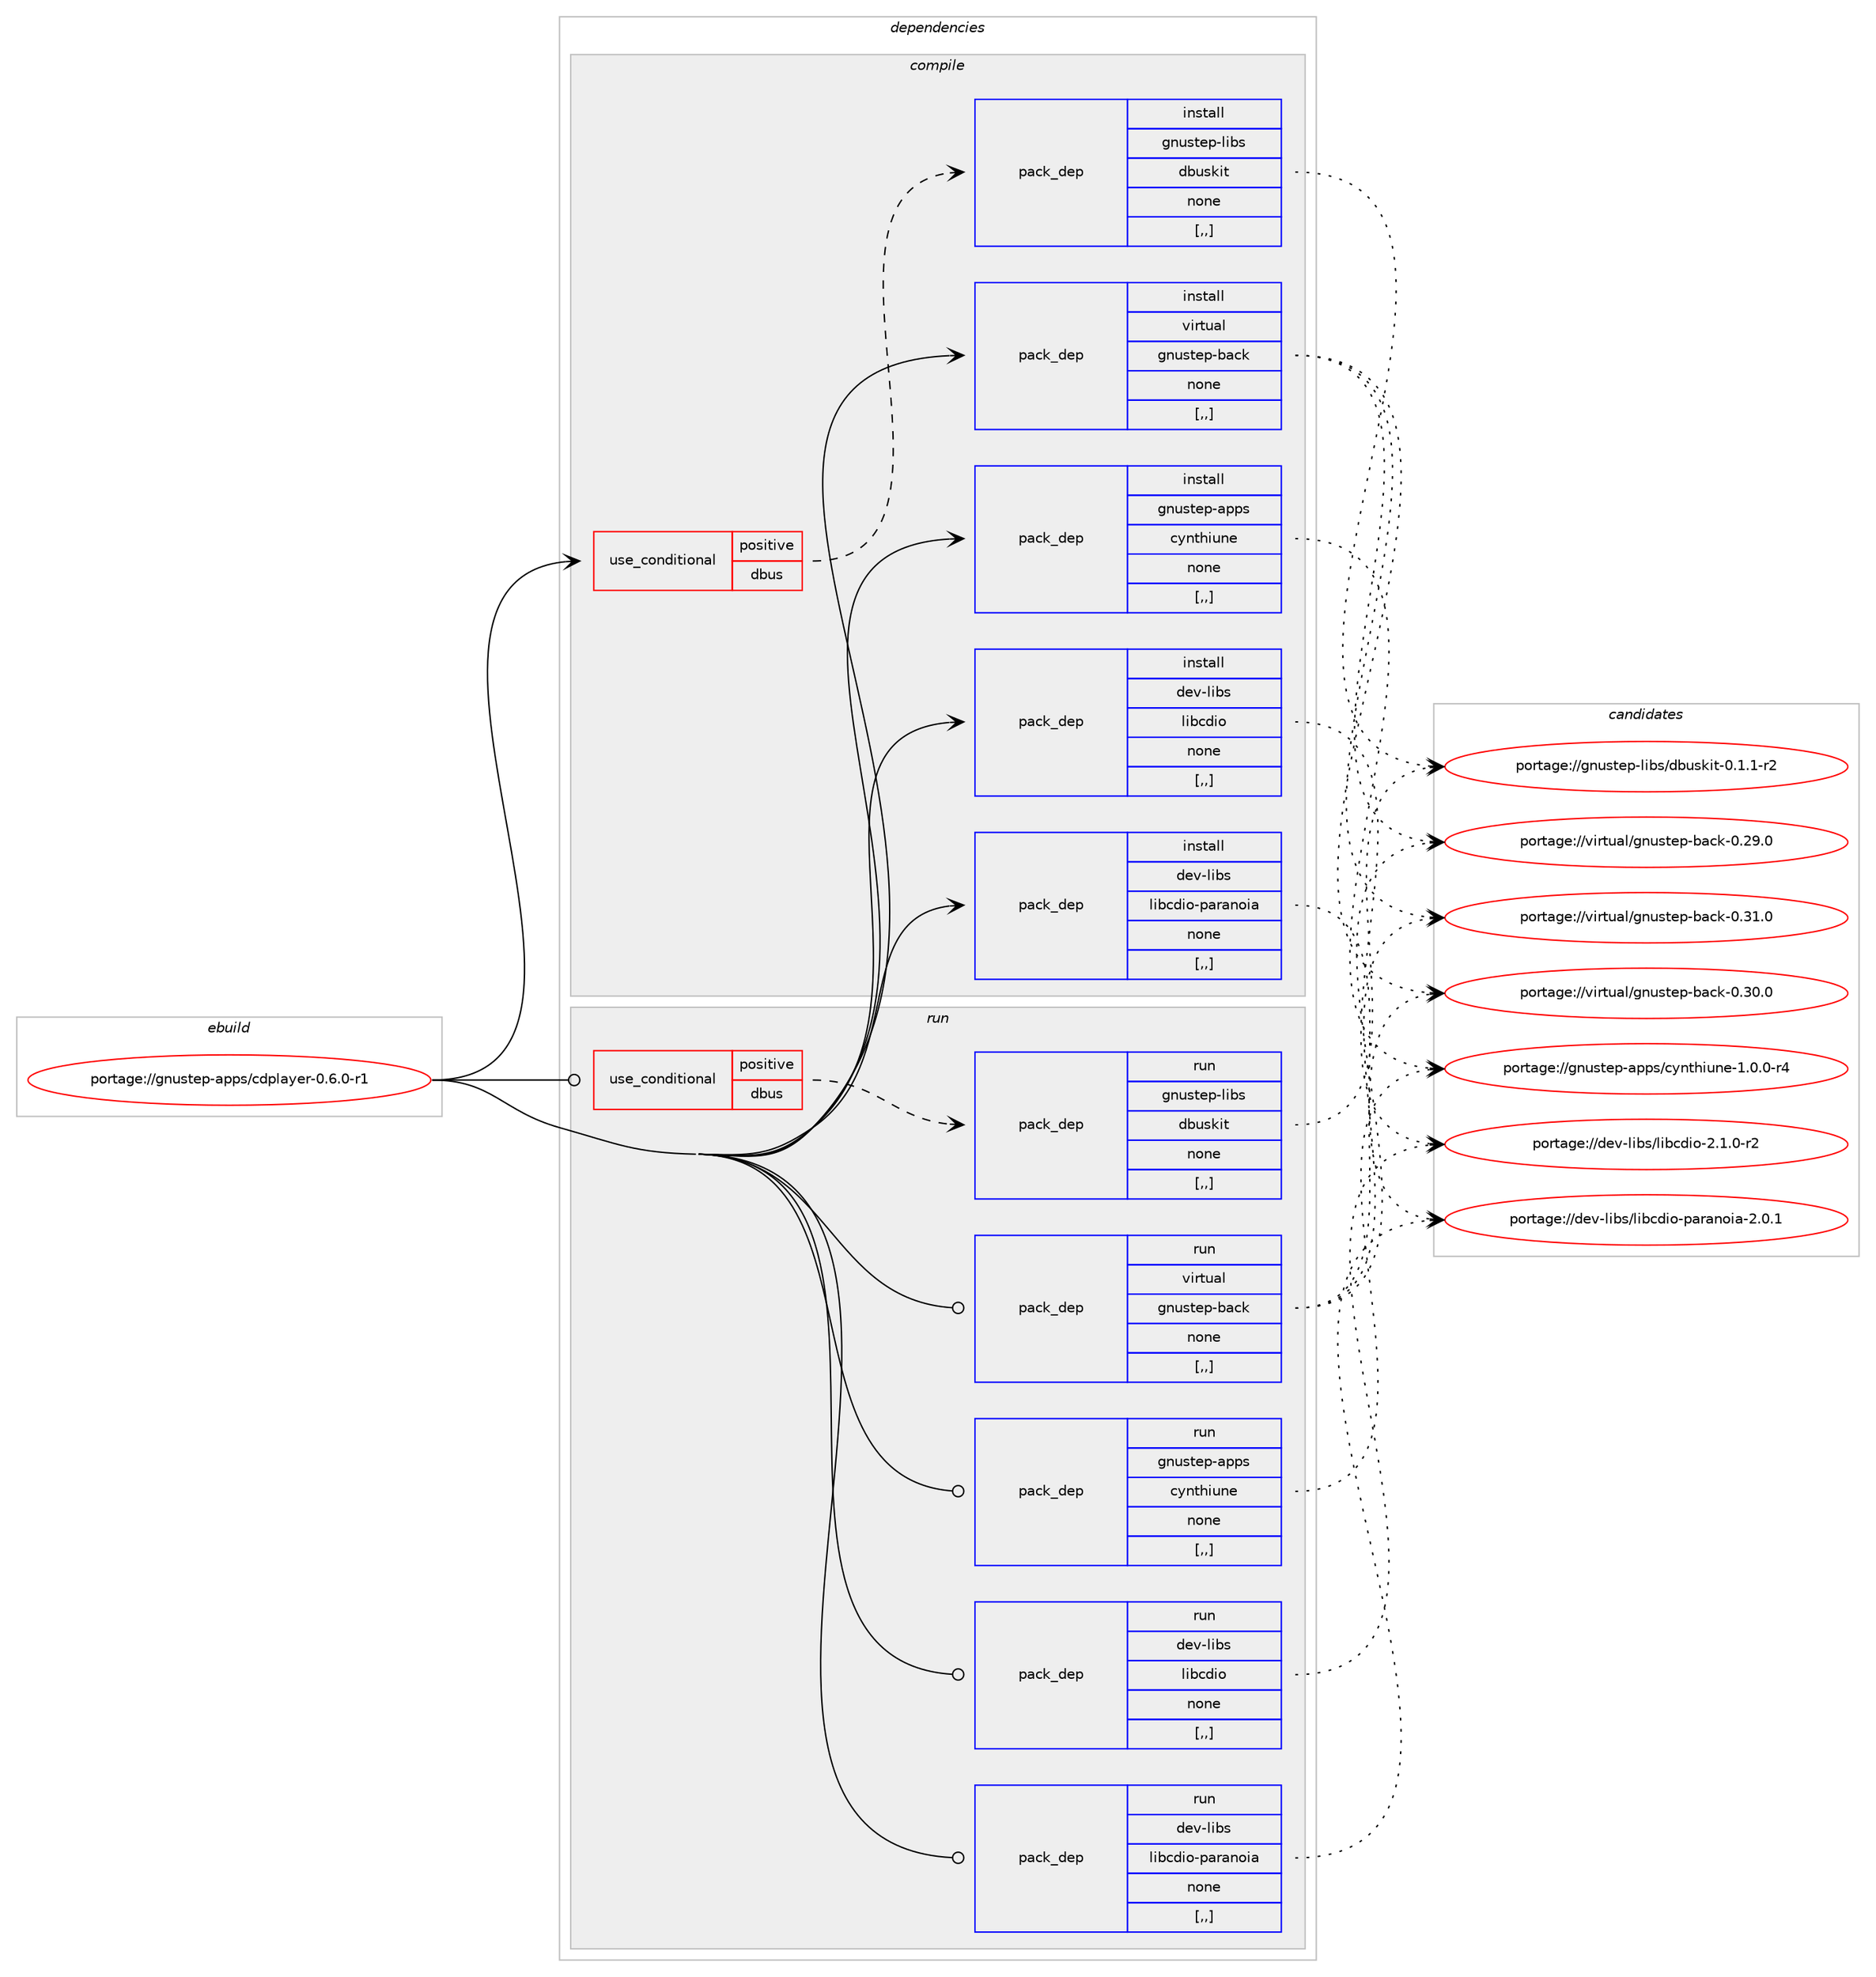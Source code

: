 digraph prolog {

# *************
# Graph options
# *************

newrank=true;
concentrate=true;
compound=true;
graph [rankdir=LR,fontname=Helvetica,fontsize=10,ranksep=1.5];#, ranksep=2.5, nodesep=0.2];
edge  [arrowhead=vee];
node  [fontname=Helvetica,fontsize=10];

# **********
# The ebuild
# **********

subgraph cluster_leftcol {
color=gray;
label=<<i>ebuild</i>>;
id [label="portage://gnustep-apps/cdplayer-0.6.0-r1", color=red, width=4, href="../gnustep-apps/cdplayer-0.6.0-r1.svg"];
}

# ****************
# The dependencies
# ****************

subgraph cluster_midcol {
color=gray;
label=<<i>dependencies</i>>;
subgraph cluster_compile {
fillcolor="#eeeeee";
style=filled;
label=<<i>compile</i>>;
subgraph cond65966 {
dependency241183 [label=<<TABLE BORDER="0" CELLBORDER="1" CELLSPACING="0" CELLPADDING="4"><TR><TD ROWSPAN="3" CELLPADDING="10">use_conditional</TD></TR><TR><TD>positive</TD></TR><TR><TD>dbus</TD></TR></TABLE>>, shape=none, color=red];
subgraph pack173677 {
dependency241184 [label=<<TABLE BORDER="0" CELLBORDER="1" CELLSPACING="0" CELLPADDING="4" WIDTH="220"><TR><TD ROWSPAN="6" CELLPADDING="30">pack_dep</TD></TR><TR><TD WIDTH="110">install</TD></TR><TR><TD>gnustep-libs</TD></TR><TR><TD>dbuskit</TD></TR><TR><TD>none</TD></TR><TR><TD>[,,]</TD></TR></TABLE>>, shape=none, color=blue];
}
dependency241183:e -> dependency241184:w [weight=20,style="dashed",arrowhead="vee"];
}
id:e -> dependency241183:w [weight=20,style="solid",arrowhead="vee"];
subgraph pack173678 {
dependency241185 [label=<<TABLE BORDER="0" CELLBORDER="1" CELLSPACING="0" CELLPADDING="4" WIDTH="220"><TR><TD ROWSPAN="6" CELLPADDING="30">pack_dep</TD></TR><TR><TD WIDTH="110">install</TD></TR><TR><TD>dev-libs</TD></TR><TR><TD>libcdio</TD></TR><TR><TD>none</TD></TR><TR><TD>[,,]</TD></TR></TABLE>>, shape=none, color=blue];
}
id:e -> dependency241185:w [weight=20,style="solid",arrowhead="vee"];
subgraph pack173679 {
dependency241186 [label=<<TABLE BORDER="0" CELLBORDER="1" CELLSPACING="0" CELLPADDING="4" WIDTH="220"><TR><TD ROWSPAN="6" CELLPADDING="30">pack_dep</TD></TR><TR><TD WIDTH="110">install</TD></TR><TR><TD>dev-libs</TD></TR><TR><TD>libcdio-paranoia</TD></TR><TR><TD>none</TD></TR><TR><TD>[,,]</TD></TR></TABLE>>, shape=none, color=blue];
}
id:e -> dependency241186:w [weight=20,style="solid",arrowhead="vee"];
subgraph pack173680 {
dependency241187 [label=<<TABLE BORDER="0" CELLBORDER="1" CELLSPACING="0" CELLPADDING="4" WIDTH="220"><TR><TD ROWSPAN="6" CELLPADDING="30">pack_dep</TD></TR><TR><TD WIDTH="110">install</TD></TR><TR><TD>gnustep-apps</TD></TR><TR><TD>cynthiune</TD></TR><TR><TD>none</TD></TR><TR><TD>[,,]</TD></TR></TABLE>>, shape=none, color=blue];
}
id:e -> dependency241187:w [weight=20,style="solid",arrowhead="vee"];
subgraph pack173681 {
dependency241188 [label=<<TABLE BORDER="0" CELLBORDER="1" CELLSPACING="0" CELLPADDING="4" WIDTH="220"><TR><TD ROWSPAN="6" CELLPADDING="30">pack_dep</TD></TR><TR><TD WIDTH="110">install</TD></TR><TR><TD>virtual</TD></TR><TR><TD>gnustep-back</TD></TR><TR><TD>none</TD></TR><TR><TD>[,,]</TD></TR></TABLE>>, shape=none, color=blue];
}
id:e -> dependency241188:w [weight=20,style="solid",arrowhead="vee"];
}
subgraph cluster_compileandrun {
fillcolor="#eeeeee";
style=filled;
label=<<i>compile and run</i>>;
}
subgraph cluster_run {
fillcolor="#eeeeee";
style=filled;
label=<<i>run</i>>;
subgraph cond65967 {
dependency241189 [label=<<TABLE BORDER="0" CELLBORDER="1" CELLSPACING="0" CELLPADDING="4"><TR><TD ROWSPAN="3" CELLPADDING="10">use_conditional</TD></TR><TR><TD>positive</TD></TR><TR><TD>dbus</TD></TR></TABLE>>, shape=none, color=red];
subgraph pack173682 {
dependency241190 [label=<<TABLE BORDER="0" CELLBORDER="1" CELLSPACING="0" CELLPADDING="4" WIDTH="220"><TR><TD ROWSPAN="6" CELLPADDING="30">pack_dep</TD></TR><TR><TD WIDTH="110">run</TD></TR><TR><TD>gnustep-libs</TD></TR><TR><TD>dbuskit</TD></TR><TR><TD>none</TD></TR><TR><TD>[,,]</TD></TR></TABLE>>, shape=none, color=blue];
}
dependency241189:e -> dependency241190:w [weight=20,style="dashed",arrowhead="vee"];
}
id:e -> dependency241189:w [weight=20,style="solid",arrowhead="odot"];
subgraph pack173683 {
dependency241191 [label=<<TABLE BORDER="0" CELLBORDER="1" CELLSPACING="0" CELLPADDING="4" WIDTH="220"><TR><TD ROWSPAN="6" CELLPADDING="30">pack_dep</TD></TR><TR><TD WIDTH="110">run</TD></TR><TR><TD>dev-libs</TD></TR><TR><TD>libcdio</TD></TR><TR><TD>none</TD></TR><TR><TD>[,,]</TD></TR></TABLE>>, shape=none, color=blue];
}
id:e -> dependency241191:w [weight=20,style="solid",arrowhead="odot"];
subgraph pack173684 {
dependency241192 [label=<<TABLE BORDER="0" CELLBORDER="1" CELLSPACING="0" CELLPADDING="4" WIDTH="220"><TR><TD ROWSPAN="6" CELLPADDING="30">pack_dep</TD></TR><TR><TD WIDTH="110">run</TD></TR><TR><TD>dev-libs</TD></TR><TR><TD>libcdio-paranoia</TD></TR><TR><TD>none</TD></TR><TR><TD>[,,]</TD></TR></TABLE>>, shape=none, color=blue];
}
id:e -> dependency241192:w [weight=20,style="solid",arrowhead="odot"];
subgraph pack173685 {
dependency241193 [label=<<TABLE BORDER="0" CELLBORDER="1" CELLSPACING="0" CELLPADDING="4" WIDTH="220"><TR><TD ROWSPAN="6" CELLPADDING="30">pack_dep</TD></TR><TR><TD WIDTH="110">run</TD></TR><TR><TD>gnustep-apps</TD></TR><TR><TD>cynthiune</TD></TR><TR><TD>none</TD></TR><TR><TD>[,,]</TD></TR></TABLE>>, shape=none, color=blue];
}
id:e -> dependency241193:w [weight=20,style="solid",arrowhead="odot"];
subgraph pack173686 {
dependency241194 [label=<<TABLE BORDER="0" CELLBORDER="1" CELLSPACING="0" CELLPADDING="4" WIDTH="220"><TR><TD ROWSPAN="6" CELLPADDING="30">pack_dep</TD></TR><TR><TD WIDTH="110">run</TD></TR><TR><TD>virtual</TD></TR><TR><TD>gnustep-back</TD></TR><TR><TD>none</TD></TR><TR><TD>[,,]</TD></TR></TABLE>>, shape=none, color=blue];
}
id:e -> dependency241194:w [weight=20,style="solid",arrowhead="odot"];
}
}

# **************
# The candidates
# **************

subgraph cluster_choices {
rank=same;
color=gray;
label=<<i>candidates</i>>;

subgraph choice173677 {
color=black;
nodesep=1;
choice103110117115116101112451081059811547100981171151071051164548464946494511450 [label="portage://gnustep-libs/dbuskit-0.1.1-r2", color=red, width=4,href="../gnustep-libs/dbuskit-0.1.1-r2.svg"];
dependency241184:e -> choice103110117115116101112451081059811547100981171151071051164548464946494511450:w [style=dotted,weight="100"];
}
subgraph choice173678 {
color=black;
nodesep=1;
choice10010111845108105981154710810598991001051114550464946484511450 [label="portage://dev-libs/libcdio-2.1.0-r2", color=red, width=4,href="../dev-libs/libcdio-2.1.0-r2.svg"];
dependency241185:e -> choice10010111845108105981154710810598991001051114550464946484511450:w [style=dotted,weight="100"];
}
subgraph choice173679 {
color=black;
nodesep=1;
choice100101118451081059811547108105989910010511145112971149711011110597455046484649 [label="portage://dev-libs/libcdio-paranoia-2.0.1", color=red, width=4,href="../dev-libs/libcdio-paranoia-2.0.1.svg"];
dependency241186:e -> choice100101118451081059811547108105989910010511145112971149711011110597455046484649:w [style=dotted,weight="100"];
}
subgraph choice173680 {
color=black;
nodesep=1;
choice103110117115116101112459711211211547991211101161041051171101014549464846484511452 [label="portage://gnustep-apps/cynthiune-1.0.0-r4", color=red, width=4,href="../gnustep-apps/cynthiune-1.0.0-r4.svg"];
dependency241187:e -> choice103110117115116101112459711211211547991211101161041051171101014549464846484511452:w [style=dotted,weight="100"];
}
subgraph choice173681 {
color=black;
nodesep=1;
choice11810511411611797108471031101171151161011124598979910745484651494648 [label="portage://virtual/gnustep-back-0.31.0", color=red, width=4,href="../virtual/gnustep-back-0.31.0.svg"];
choice11810511411611797108471031101171151161011124598979910745484651484648 [label="portage://virtual/gnustep-back-0.30.0", color=red, width=4,href="../virtual/gnustep-back-0.30.0.svg"];
choice11810511411611797108471031101171151161011124598979910745484650574648 [label="portage://virtual/gnustep-back-0.29.0", color=red, width=4,href="../virtual/gnustep-back-0.29.0.svg"];
dependency241188:e -> choice11810511411611797108471031101171151161011124598979910745484651494648:w [style=dotted,weight="100"];
dependency241188:e -> choice11810511411611797108471031101171151161011124598979910745484651484648:w [style=dotted,weight="100"];
dependency241188:e -> choice11810511411611797108471031101171151161011124598979910745484650574648:w [style=dotted,weight="100"];
}
subgraph choice173682 {
color=black;
nodesep=1;
choice103110117115116101112451081059811547100981171151071051164548464946494511450 [label="portage://gnustep-libs/dbuskit-0.1.1-r2", color=red, width=4,href="../gnustep-libs/dbuskit-0.1.1-r2.svg"];
dependency241190:e -> choice103110117115116101112451081059811547100981171151071051164548464946494511450:w [style=dotted,weight="100"];
}
subgraph choice173683 {
color=black;
nodesep=1;
choice10010111845108105981154710810598991001051114550464946484511450 [label="portage://dev-libs/libcdio-2.1.0-r2", color=red, width=4,href="../dev-libs/libcdio-2.1.0-r2.svg"];
dependency241191:e -> choice10010111845108105981154710810598991001051114550464946484511450:w [style=dotted,weight="100"];
}
subgraph choice173684 {
color=black;
nodesep=1;
choice100101118451081059811547108105989910010511145112971149711011110597455046484649 [label="portage://dev-libs/libcdio-paranoia-2.0.1", color=red, width=4,href="../dev-libs/libcdio-paranoia-2.0.1.svg"];
dependency241192:e -> choice100101118451081059811547108105989910010511145112971149711011110597455046484649:w [style=dotted,weight="100"];
}
subgraph choice173685 {
color=black;
nodesep=1;
choice103110117115116101112459711211211547991211101161041051171101014549464846484511452 [label="portage://gnustep-apps/cynthiune-1.0.0-r4", color=red, width=4,href="../gnustep-apps/cynthiune-1.0.0-r4.svg"];
dependency241193:e -> choice103110117115116101112459711211211547991211101161041051171101014549464846484511452:w [style=dotted,weight="100"];
}
subgraph choice173686 {
color=black;
nodesep=1;
choice11810511411611797108471031101171151161011124598979910745484651494648 [label="portage://virtual/gnustep-back-0.31.0", color=red, width=4,href="../virtual/gnustep-back-0.31.0.svg"];
choice11810511411611797108471031101171151161011124598979910745484651484648 [label="portage://virtual/gnustep-back-0.30.0", color=red, width=4,href="../virtual/gnustep-back-0.30.0.svg"];
choice11810511411611797108471031101171151161011124598979910745484650574648 [label="portage://virtual/gnustep-back-0.29.0", color=red, width=4,href="../virtual/gnustep-back-0.29.0.svg"];
dependency241194:e -> choice11810511411611797108471031101171151161011124598979910745484651494648:w [style=dotted,weight="100"];
dependency241194:e -> choice11810511411611797108471031101171151161011124598979910745484651484648:w [style=dotted,weight="100"];
dependency241194:e -> choice11810511411611797108471031101171151161011124598979910745484650574648:w [style=dotted,weight="100"];
}
}

}
